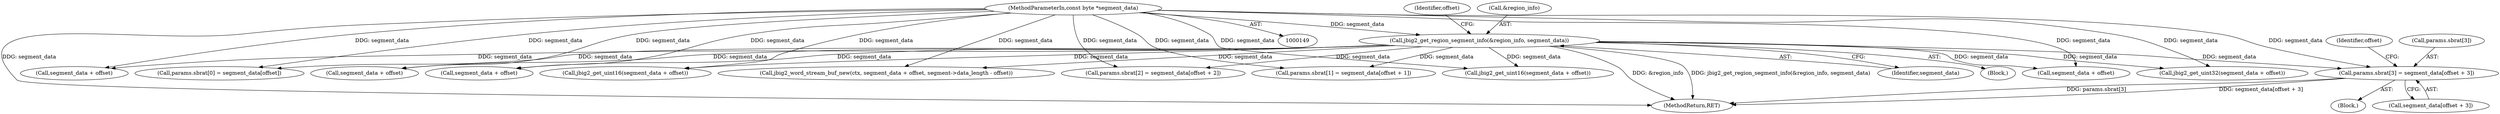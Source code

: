 digraph "0_ghostscript_e698d5c11d27212aa1098bc5b1673a3378563092_19@array" {
"1000419" [label="(Call,params.sbrat[3] = segment_data[offset + 3])"];
"1000152" [label="(MethodParameterIn,const byte *segment_data)"];
"1000211" [label="(Call,jbig2_get_region_segment_info(&region_info, segment_data))"];
"1000438" [label="(Call,segment_data + offset)"];
"1000388" [label="(Call,params.sbrat[0] = segment_data[offset])"];
"1001328" [label="(Call,segment_data + offset)"];
"1000359" [label="(Call,segment_data + offset)"];
"1000220" [label="(Call,jbig2_get_uint16(segment_data + offset))"];
"1000420" [label="(Call,params.sbrat[3])"];
"1000152" [label="(MethodParameterIn,const byte *segment_data)"];
"1001326" [label="(Call,jbig2_word_stream_buf_new(ctx, segment_data + offset, segment->data_length - offset))"];
"1000212" [label="(Call,&region_info)"];
"1000211" [label="(Call,jbig2_get_region_segment_info(&region_info, segment_data))"];
"1000408" [label="(Call,params.sbrat[2] = segment_data[offset + 2])"];
"1000214" [label="(Identifier,segment_data)"];
"1000419" [label="(Call,params.sbrat[3] = segment_data[offset + 3])"];
"1000397" [label="(Call,params.sbrat[1] = segment_data[offset + 1])"];
"1000431" [label="(Identifier,offset)"];
"1000358" [label="(Call,jbig2_get_uint16(segment_data + offset))"];
"1000387" [label="(Block,)"];
"1000425" [label="(Call,segment_data[offset + 3])"];
"1000221" [label="(Call,segment_data + offset)"];
"1000437" [label="(Call,jbig2_get_uint32(segment_data + offset))"];
"1000153" [label="(Block,)"];
"1000216" [label="(Identifier,offset)"];
"1001768" [label="(MethodReturn,RET)"];
"1000419" -> "1000387"  [label="AST: "];
"1000419" -> "1000425"  [label="CFG: "];
"1000420" -> "1000419"  [label="AST: "];
"1000425" -> "1000419"  [label="AST: "];
"1000431" -> "1000419"  [label="CFG: "];
"1000419" -> "1001768"  [label="DDG: params.sbrat[3]"];
"1000419" -> "1001768"  [label="DDG: segment_data[offset + 3]"];
"1000152" -> "1000419"  [label="DDG: segment_data"];
"1000211" -> "1000419"  [label="DDG: segment_data"];
"1000152" -> "1000149"  [label="AST: "];
"1000152" -> "1001768"  [label="DDG: segment_data"];
"1000152" -> "1000211"  [label="DDG: segment_data"];
"1000152" -> "1000220"  [label="DDG: segment_data"];
"1000152" -> "1000221"  [label="DDG: segment_data"];
"1000152" -> "1000358"  [label="DDG: segment_data"];
"1000152" -> "1000359"  [label="DDG: segment_data"];
"1000152" -> "1000388"  [label="DDG: segment_data"];
"1000152" -> "1000397"  [label="DDG: segment_data"];
"1000152" -> "1000408"  [label="DDG: segment_data"];
"1000152" -> "1000437"  [label="DDG: segment_data"];
"1000152" -> "1000438"  [label="DDG: segment_data"];
"1000152" -> "1001326"  [label="DDG: segment_data"];
"1000152" -> "1001328"  [label="DDG: segment_data"];
"1000211" -> "1000153"  [label="AST: "];
"1000211" -> "1000214"  [label="CFG: "];
"1000212" -> "1000211"  [label="AST: "];
"1000214" -> "1000211"  [label="AST: "];
"1000216" -> "1000211"  [label="CFG: "];
"1000211" -> "1001768"  [label="DDG: &region_info"];
"1000211" -> "1001768"  [label="DDG: jbig2_get_region_segment_info(&region_info, segment_data)"];
"1000211" -> "1000220"  [label="DDG: segment_data"];
"1000211" -> "1000221"  [label="DDG: segment_data"];
"1000211" -> "1000358"  [label="DDG: segment_data"];
"1000211" -> "1000359"  [label="DDG: segment_data"];
"1000211" -> "1000388"  [label="DDG: segment_data"];
"1000211" -> "1000397"  [label="DDG: segment_data"];
"1000211" -> "1000408"  [label="DDG: segment_data"];
"1000211" -> "1000437"  [label="DDG: segment_data"];
"1000211" -> "1000438"  [label="DDG: segment_data"];
"1000211" -> "1001326"  [label="DDG: segment_data"];
"1000211" -> "1001328"  [label="DDG: segment_data"];
}
